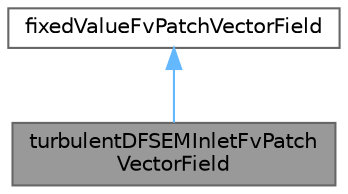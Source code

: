 digraph "turbulentDFSEMInletFvPatchVectorField"
{
 // LATEX_PDF_SIZE
  bgcolor="transparent";
  edge [fontname=Helvetica,fontsize=10,labelfontname=Helvetica,labelfontsize=10];
  node [fontname=Helvetica,fontsize=10,shape=box,height=0.2,width=0.4];
  Node1 [id="Node000001",label="turbulentDFSEMInletFvPatch\lVectorField",height=0.2,width=0.4,color="gray40", fillcolor="grey60", style="filled", fontcolor="black",tooltip="The turbulentDFSEMInlet is a synthesised-eddy based velocity inlet boundary condition to generate syn..."];
  Node2 -> Node1 [id="edge1_Node000001_Node000002",dir="back",color="steelblue1",style="solid",tooltip=" "];
  Node2 [id="Node000002",label="fixedValueFvPatchVectorField",height=0.2,width=0.4,color="gray40", fillcolor="white", style="filled",tooltip=" "];
}
